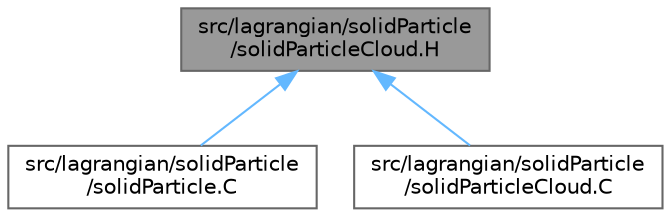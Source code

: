 digraph "src/lagrangian/solidParticle/solidParticleCloud.H"
{
 // LATEX_PDF_SIZE
  bgcolor="transparent";
  edge [fontname=Helvetica,fontsize=10,labelfontname=Helvetica,labelfontsize=10];
  node [fontname=Helvetica,fontsize=10,shape=box,height=0.2,width=0.4];
  Node1 [id="Node000001",label="src/lagrangian/solidParticle\l/solidParticleCloud.H",height=0.2,width=0.4,color="gray40", fillcolor="grey60", style="filled", fontcolor="black",tooltip=" "];
  Node1 -> Node2 [id="edge1_Node000001_Node000002",dir="back",color="steelblue1",style="solid",tooltip=" "];
  Node2 [id="Node000002",label="src/lagrangian/solidParticle\l/solidParticle.C",height=0.2,width=0.4,color="grey40", fillcolor="white", style="filled",URL="$solidParticle_8C.html",tooltip=" "];
  Node1 -> Node3 [id="edge2_Node000001_Node000003",dir="back",color="steelblue1",style="solid",tooltip=" "];
  Node3 [id="Node000003",label="src/lagrangian/solidParticle\l/solidParticleCloud.C",height=0.2,width=0.4,color="grey40", fillcolor="white", style="filled",URL="$solidParticleCloud_8C.html",tooltip=" "];
}
